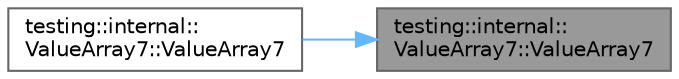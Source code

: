 digraph "testing::internal::ValueArray7::ValueArray7"
{
 // LATEX_PDF_SIZE
  bgcolor="transparent";
  edge [fontname=Helvetica,fontsize=10,labelfontname=Helvetica,labelfontsize=10];
  node [fontname=Helvetica,fontsize=10,shape=box,height=0.2,width=0.4];
  rankdir="RL";
  Node1 [id="Node000001",label="testing::internal::\lValueArray7::ValueArray7",height=0.2,width=0.4,color="gray40", fillcolor="grey60", style="filled", fontcolor="black",tooltip=" "];
  Node1 -> Node2 [id="edge1_Node000001_Node000002",dir="back",color="steelblue1",style="solid",tooltip=" "];
  Node2 [id="Node000002",label="testing::internal::\lValueArray7::ValueArray7",height=0.2,width=0.4,color="grey40", fillcolor="white", style="filled",URL="$classtesting_1_1internal_1_1_value_array7.html#ab4be0da0f772c885c6fe681ea486ece4",tooltip=" "];
}
